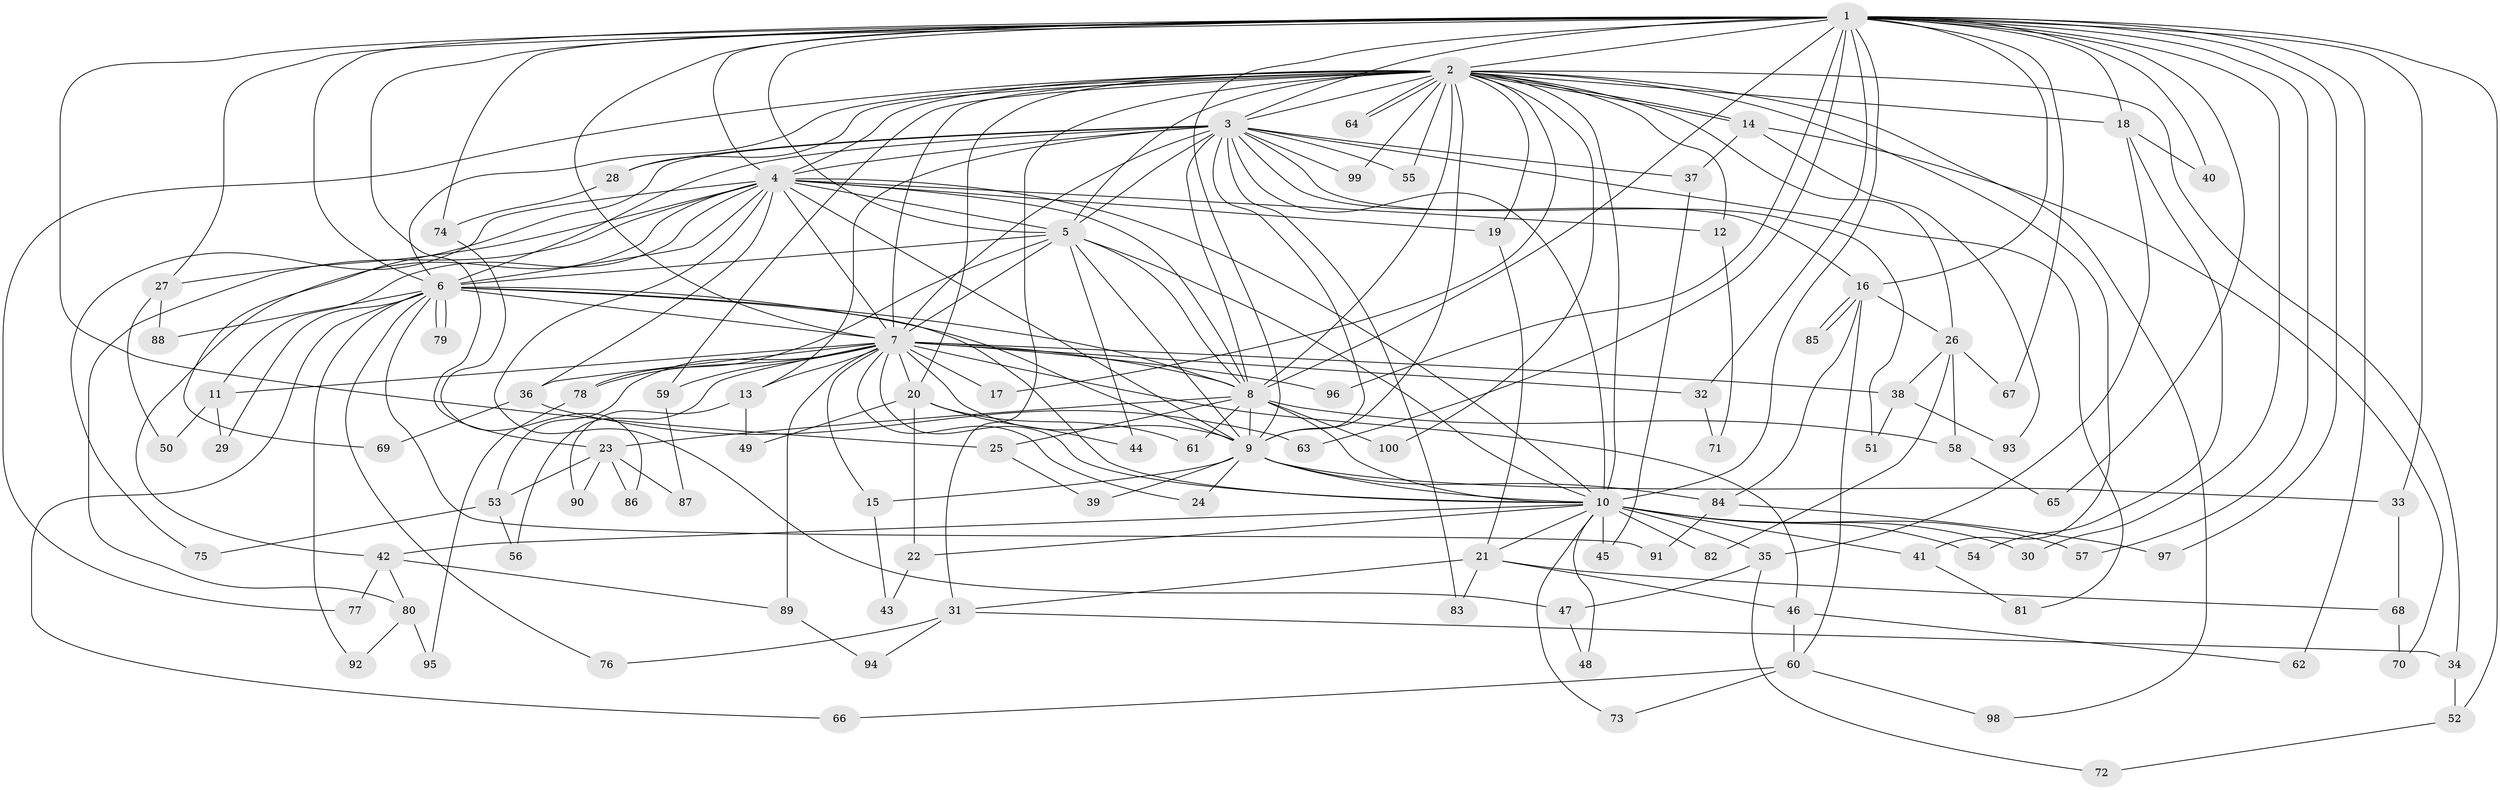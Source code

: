 // Generated by graph-tools (version 1.1) at 2025/11/02/21/25 10:11:07]
// undirected, 100 vertices, 225 edges
graph export_dot {
graph [start="1"]
  node [color=gray90,style=filled];
  1;
  2;
  3;
  4;
  5;
  6;
  7;
  8;
  9;
  10;
  11;
  12;
  13;
  14;
  15;
  16;
  17;
  18;
  19;
  20;
  21;
  22;
  23;
  24;
  25;
  26;
  27;
  28;
  29;
  30;
  31;
  32;
  33;
  34;
  35;
  36;
  37;
  38;
  39;
  40;
  41;
  42;
  43;
  44;
  45;
  46;
  47;
  48;
  49;
  50;
  51;
  52;
  53;
  54;
  55;
  56;
  57;
  58;
  59;
  60;
  61;
  62;
  63;
  64;
  65;
  66;
  67;
  68;
  69;
  70;
  71;
  72;
  73;
  74;
  75;
  76;
  77;
  78;
  79;
  80;
  81;
  82;
  83;
  84;
  85;
  86;
  87;
  88;
  89;
  90;
  91;
  92;
  93;
  94;
  95;
  96;
  97;
  98;
  99;
  100;
  1 -- 2;
  1 -- 3;
  1 -- 4;
  1 -- 5;
  1 -- 6;
  1 -- 7;
  1 -- 8;
  1 -- 9;
  1 -- 10;
  1 -- 16;
  1 -- 18;
  1 -- 23;
  1 -- 25;
  1 -- 27;
  1 -- 30;
  1 -- 32;
  1 -- 33;
  1 -- 40;
  1 -- 52;
  1 -- 57;
  1 -- 62;
  1 -- 63;
  1 -- 65;
  1 -- 67;
  1 -- 74;
  1 -- 96;
  1 -- 97;
  2 -- 3;
  2 -- 4;
  2 -- 5;
  2 -- 6;
  2 -- 7;
  2 -- 8;
  2 -- 9;
  2 -- 10;
  2 -- 12;
  2 -- 14;
  2 -- 14;
  2 -- 17;
  2 -- 18;
  2 -- 19;
  2 -- 20;
  2 -- 26;
  2 -- 28;
  2 -- 31;
  2 -- 34;
  2 -- 41;
  2 -- 55;
  2 -- 59;
  2 -- 64;
  2 -- 64;
  2 -- 77;
  2 -- 98;
  2 -- 99;
  2 -- 100;
  3 -- 4;
  3 -- 5;
  3 -- 6;
  3 -- 7;
  3 -- 8;
  3 -- 9;
  3 -- 10;
  3 -- 13;
  3 -- 16;
  3 -- 28;
  3 -- 37;
  3 -- 51;
  3 -- 55;
  3 -- 69;
  3 -- 81;
  3 -- 83;
  3 -- 99;
  4 -- 5;
  4 -- 6;
  4 -- 7;
  4 -- 8;
  4 -- 9;
  4 -- 10;
  4 -- 11;
  4 -- 12;
  4 -- 19;
  4 -- 27;
  4 -- 36;
  4 -- 42;
  4 -- 47;
  4 -- 75;
  4 -- 80;
  5 -- 6;
  5 -- 7;
  5 -- 8;
  5 -- 9;
  5 -- 10;
  5 -- 44;
  5 -- 78;
  6 -- 7;
  6 -- 8;
  6 -- 9;
  6 -- 10;
  6 -- 29;
  6 -- 66;
  6 -- 76;
  6 -- 79;
  6 -- 79;
  6 -- 88;
  6 -- 91;
  6 -- 92;
  7 -- 8;
  7 -- 9;
  7 -- 10;
  7 -- 11;
  7 -- 13;
  7 -- 15;
  7 -- 17;
  7 -- 20;
  7 -- 24;
  7 -- 32;
  7 -- 36;
  7 -- 38;
  7 -- 46;
  7 -- 53;
  7 -- 56;
  7 -- 59;
  7 -- 78;
  7 -- 89;
  7 -- 96;
  8 -- 9;
  8 -- 10;
  8 -- 23;
  8 -- 25;
  8 -- 58;
  8 -- 61;
  8 -- 100;
  9 -- 10;
  9 -- 15;
  9 -- 24;
  9 -- 33;
  9 -- 39;
  9 -- 84;
  10 -- 21;
  10 -- 22;
  10 -- 30;
  10 -- 35;
  10 -- 41;
  10 -- 42;
  10 -- 45;
  10 -- 48;
  10 -- 54;
  10 -- 57;
  10 -- 73;
  10 -- 82;
  11 -- 29;
  11 -- 50;
  12 -- 71;
  13 -- 49;
  13 -- 90;
  14 -- 37;
  14 -- 70;
  14 -- 93;
  15 -- 43;
  16 -- 26;
  16 -- 60;
  16 -- 84;
  16 -- 85;
  16 -- 85;
  18 -- 35;
  18 -- 40;
  18 -- 54;
  19 -- 21;
  20 -- 22;
  20 -- 44;
  20 -- 49;
  20 -- 61;
  21 -- 31;
  21 -- 46;
  21 -- 68;
  21 -- 83;
  22 -- 43;
  23 -- 53;
  23 -- 86;
  23 -- 87;
  23 -- 90;
  25 -- 39;
  26 -- 38;
  26 -- 58;
  26 -- 67;
  26 -- 82;
  27 -- 50;
  27 -- 88;
  28 -- 74;
  31 -- 34;
  31 -- 76;
  31 -- 94;
  32 -- 71;
  33 -- 68;
  34 -- 52;
  35 -- 47;
  35 -- 72;
  36 -- 63;
  36 -- 69;
  37 -- 45;
  38 -- 51;
  38 -- 93;
  41 -- 81;
  42 -- 77;
  42 -- 80;
  42 -- 89;
  46 -- 60;
  46 -- 62;
  47 -- 48;
  52 -- 72;
  53 -- 56;
  53 -- 75;
  58 -- 65;
  59 -- 87;
  60 -- 66;
  60 -- 73;
  60 -- 98;
  68 -- 70;
  74 -- 86;
  78 -- 95;
  80 -- 92;
  80 -- 95;
  84 -- 91;
  84 -- 97;
  89 -- 94;
}
